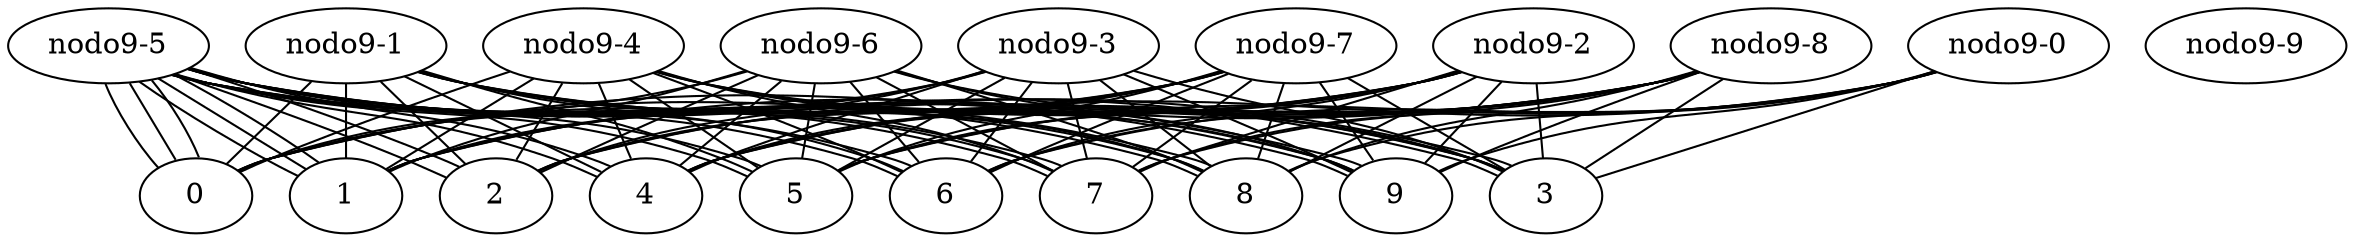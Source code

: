 graph X {
 2-5 [label="nodo2-5"];
 1-5 [label="nodo1-5"];
 2-4 [label="nodo2-4"];
 3-5 [label="nodo3-5"];
 2-6 [label="nodo2-6"];
 0-5 [label="nodo0-5"];
 1-4 [label="nodo1-4"];
 1-6 [label="nodo1-6"];
 2-3 [label="nodo2-3"];
 3-4 [label="nodo3-4"];
 4-5 [label="nodo4-5"];
 3-6 [label="nodo3-6"];
 2-7 [label="nodo2-7"];
 0-4 [label="nodo0-4"];
 0-6 [label="nodo0-6"];
 1-3 [label="nodo1-3"];
 1-7 [label="nodo1-7"];
 2-2 [label="nodo2-2"];
 3-3 [label="nodo3-3"];
 4-4 [label="nodo4-4"];
 5-5 [label="nodo5-5"];
 4-6 [label="nodo4-6"];
 3-7 [label="nodo3-7"];
 2-8 [label="nodo2-8"];
 0-3 [label="nodo0-3"];
 0-7 [label="nodo0-7"];
 1-2 [label="nodo1-2"];
 1-8 [label="nodo1-8"];
 2-1 [label="nodo2-1"];
 3-2 [label="nodo3-2"];
 4-3 [label="nodo4-3"];
 5-4 [label="nodo5-4"];
 6-5 [label="nodo6-5"];
 5-6 [label="nodo5-6"];
 4-7 [label="nodo4-7"];
 3-8 [label="nodo3-8"];
 2-9 [label="nodo2-9"];
 0-2 [label="nodo0-2"];
 0-8 [label="nodo0-8"];
 1-1 [label="nodo1-1"];
 1-9 [label="nodo1-9"];
 2-0 [label="nodo2-0"];
 3-1 [label="nodo3-1"];
 4-2 [label="nodo4-2"];
 5-3 [label="nodo5-3"];
 6-4 [label="nodo6-4"];
 7-5 [label="nodo7-5"];
 6-6 [label="nodo6-6"];
 5-7 [label="nodo5-7"];
 4-8 [label="nodo4-8"];
 3-9 [label="nodo3-9"];
 0-1 [label="nodo0-1"];
 0-9 [label="nodo0-9"];
 1-0 [label="nodo1-0"];
 3-0 [label="nodo3-0"];
 4-1 [label="nodo4-1"];
 5-2 [label="nodo5-2"];
 6-3 [label="nodo6-3"];
 7-4 [label="nodo7-4"];
 8-5 [label="nodo8-5"];
 7-6 [label="nodo7-6"];
 6-7 [label="nodo6-7"];
 5-8 [label="nodo5-8"];
 4-9 [label="nodo4-9"];
 0-0 [label="nodo0-0"];
 4-0 [label="nodo4-0"];
 5-1 [label="nodo5-1"];
 6-2 [label="nodo6-2"];
 7-3 [label="nodo7-3"];
 8-4 [label="nodo8-4"];
 9-5 [label="nodo9-5"];
 8-6 [label="nodo8-6"];
 7-7 [label="nodo7-7"];
 6-8 [label="nodo6-8"];
 5-9 [label="nodo5-9"];
 5-0 [label="nodo5-0"];
 6-1 [label="nodo6-1"];
 7-2 [label="nodo7-2"];
 8-3 [label="nodo8-3"];
 9-4 [label="nodo9-4"];
 9-6 [label="nodo9-6"];
 8-7 [label="nodo8-7"];
 7-8 [label="nodo7-8"];
 6-9 [label="nodo6-9"];
 6-0 [label="nodo6-0"];
 7-1 [label="nodo7-1"];
 8-2 [label="nodo8-2"];
 9-3 [label="nodo9-3"];
 9-7 [label="nodo9-7"];
 8-8 [label="nodo8-8"];
 7-9 [label="nodo7-9"];
 7-0 [label="nodo7-0"];
 8-1 [label="nodo8-1"];
 9-2 [label="nodo9-2"];
 9-8 [label="nodo9-8"];
 8-9 [label="nodo8-9"];
 8-0 [label="nodo8-0"];
 9-1 [label="nodo9-1"];
 9-9 [label="nodo9-9"];
 9-0 [label="nodo9-0"];
  2-5 -- 1-5 ;
  2-5 -- 2-4 ;
  2-5 -- 3-5 ;
  2-5 -- 2-6 ;
  1-5 -- 0-5 ;
  1-5 -- 1-4 ;
  1-5 -- 1-6 ;
  2-4 -- 2-3 ;
  2-4 -- 3-4 ;
  3-5 -- 4-5 ;
  3-5 -- 3-6 ;
  2-6 -- 2-7 ;
  0-5 -- 0-4 ;
  0-5 -- 0-6 ;
  1-4 -- 1-3 ;
  1-6 -- 1-7 ;
  2-3 -- 2-2 ;
  2-3 -- 3-3 ;
  3-4 -- 4-4 ;
  4-5 -- 5-5 ;
  4-5 -- 4-6 ;
  3-6 -- 3-7 ;
  2-7 -- 2-8 ;
  0-4 -- 0-3 ;
  0-6 -- 0-7 ;
  1-3 -- 1-2 ;
  1-7 -- 1-8 ;
  2-2 -- 2-1 ;
  2-2 -- 3-2 ;
  3-3 -- 4-3 ;
  4-4 -- 5-4 ;
  5-5 -- 6-5 ;
  5-5 -- 5-6 ;
  4-6 -- 4-7 ;
  3-7 -- 3-8 ;
  2-8 -- 2-9 ;
  0-3 -- 0-2 ;
  0-7 -- 0-8 ;
  1-2 -- 1-1 ;
  1-8 -- 1-9 ;
  2-1 -- 2-0 ;
  2-1 -- 3-1 ;
  3-2 -- 4-2 ;
  4-3 -- 5-3 ;
  5-4 -- 6-4 ;
  6-5 -- 7-5 ;
  6-5 -- 6-6 ;
  5-6 -- 5-7 ;
  4-7 -- 4-8 ;
  3-8 -- 3-9 ;
  0-2 -- 0-1 ;
  0-8 -- 0-9 ;
  1-1 -- 1-0 ;
  2-0 -- 3-0 ;
  3-1 -- 4-1 ;
  4-2 -- 5-2 ;
  5-3 -- 6-3 ;
  6-4 -- 7-4 ;
  7-5 -- 8-5 ;
  7-5 -- 7-6 ;
  6-6 -- 6-7 ;
  5-7 -- 5-8 ;
  4-8 -- 4-9 ;
  0-1 -- 0-0 ;
  3-0 -- 4-0 ;
  4-1 -- 5-1 ;
  5-2 -- 6-2 ;
  6-3 -- 7-3 ;
  7-4 -- 8-4 ;
  8-5 -- 9-5 ;
  8-5 -- 8-6 ;
  7-6 -- 7-7 ;
  6-7 -- 6-8 ;
  5-8 -- 5-9 ;
  4-0 -- 5-0 ;
  5-1 -- 6-1 ;
  6-2 -- 7-2 ;
  7-3 -- 8-3 ;
  8-4 -- 9-4 ;
  9-5 -- 9-6 ;
  8-6 -- 8-7 ;
  7-7 -- 7-8 ;
  6-8 -- 6-9 ;
  5-0 -- 6-0 ;
  6-1 -- 7-1 ;
  7-2 -- 8-2 ;
  8-3 -- 9-3 ;
  9-6 -- 9-7 ;
  8-7 -- 8-8 ;
  7-8 -- 7-9 ;
  6-0 -- 7-0 ;
  7-1 -- 8-1 ;
  8-2 -- 9-2 ;
  9-7 -- 9-8 ;
  8-8 -- 8-9 ;
  7-0 -- 8-0 ;
  8-1 -- 9-1 ;
  9-8 -- 9-9 ;
  8-0 -- 9-0 ;
}

